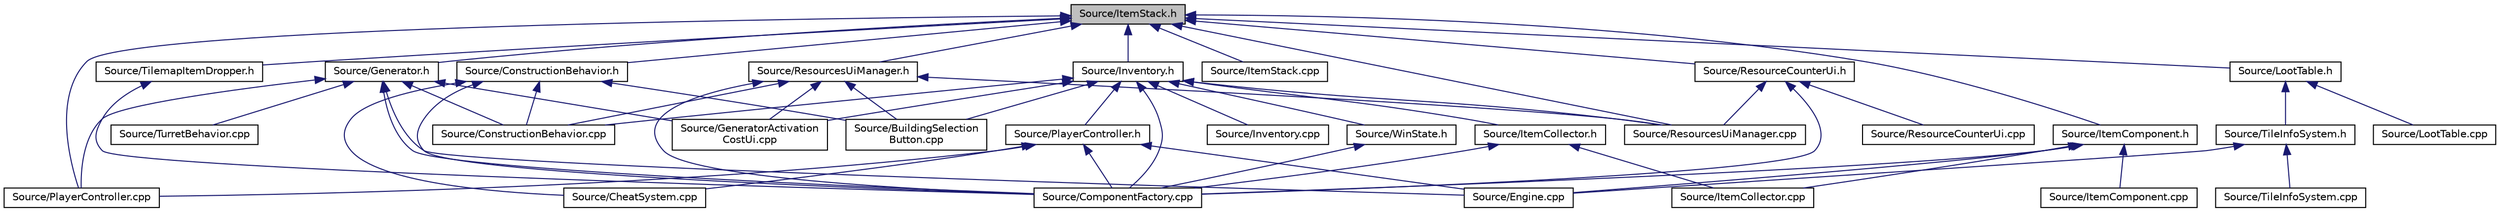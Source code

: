 digraph "Source/ItemStack.h"
{
 // LATEX_PDF_SIZE
  edge [fontname="Helvetica",fontsize="10",labelfontname="Helvetica",labelfontsize="10"];
  node [fontname="Helvetica",fontsize="10",shape=record];
  Node1 [label="Source/ItemStack.h",height=0.2,width=0.4,color="black", fillcolor="grey75", style="filled", fontcolor="black",tooltip="a stack of multiple items of the same type"];
  Node1 -> Node2 [dir="back",color="midnightblue",fontsize="10",style="solid"];
  Node2 [label="Source/ConstructionBehavior.h",height=0.2,width=0.4,color="black", fillcolor="white", style="filled",URL="$ConstructionBehavior_8h.html",tooltip="handles the construction of towers and modification of terrain"];
  Node2 -> Node3 [dir="back",color="midnightblue",fontsize="10",style="solid"];
  Node3 [label="Source/BuildingSelection\lButton.cpp",height=0.2,width=0.4,color="black", fillcolor="white", style="filled",URL="$BuildingSelectionButton_8cpp.html",tooltip="button that selects which building the ConstructionManager should place"];
  Node2 -> Node4 [dir="back",color="midnightblue",fontsize="10",style="solid"];
  Node4 [label="Source/CheatSystem.cpp",height=0.2,width=0.4,color="black", fillcolor="white", style="filled",URL="$CheatSystem_8cpp.html",tooltip="CheatSystem Class definition."];
  Node2 -> Node5 [dir="back",color="midnightblue",fontsize="10",style="solid"];
  Node5 [label="Source/ComponentFactory.cpp",height=0.2,width=0.4,color="black", fillcolor="white", style="filled",URL="$ComponentFactory_8cpp.html",tooltip="Definitions for the component factory class."];
  Node2 -> Node6 [dir="back",color="midnightblue",fontsize="10",style="solid"];
  Node6 [label="Source/ConstructionBehavior.cpp",height=0.2,width=0.4,color="black", fillcolor="white", style="filled",URL="$ConstructionBehavior_8cpp.html",tooltip="handles the construction of towers and modification of terrain"];
  Node1 -> Node7 [dir="back",color="midnightblue",fontsize="10",style="solid"];
  Node7 [label="Source/Generator.h",height=0.2,width=0.4,color="black", fillcolor="white", style="filled",URL="$Generator_8h_source.html",tooltip=" "];
  Node7 -> Node5 [dir="back",color="midnightblue",fontsize="10",style="solid"];
  Node7 -> Node6 [dir="back",color="midnightblue",fontsize="10",style="solid"];
  Node7 -> Node8 [dir="back",color="midnightblue",fontsize="10",style="solid"];
  Node8 [label="Source/Engine.cpp",height=0.2,width=0.4,color="black", fillcolor="white", style="filled",URL="$Engine_8cpp.html",tooltip="Engine class."];
  Node7 -> Node9 [dir="back",color="midnightblue",fontsize="10",style="solid"];
  Node9 [label="Source/GeneratorActivation\lCostUi.cpp",height=0.2,width=0.4,color="black", fillcolor="white", style="filled",URL="$GeneratorActivationCostUi_8cpp.html",tooltip="displays the costs of activating generators"];
  Node7 -> Node10 [dir="back",color="midnightblue",fontsize="10",style="solid"];
  Node10 [label="Source/PlayerController.cpp",height=0.2,width=0.4,color="black", fillcolor="white", style="filled",URL="$PlayerController_8cpp.html",tooltip="PlayerController Behaviour Class."];
  Node7 -> Node11 [dir="back",color="midnightblue",fontsize="10",style="solid"];
  Node11 [label="Source/TurretBehavior.cpp",height=0.2,width=0.4,color="black", fillcolor="white", style="filled",URL="$TurretBehavior_8cpp.html",tooltip="Behavior Compenent for Basic Turret"];
  Node1 -> Node12 [dir="back",color="midnightblue",fontsize="10",style="solid"];
  Node12 [label="Source/Inventory.h",height=0.2,width=0.4,color="black", fillcolor="white", style="filled",URL="$Inventory_8h.html",tooltip="Inventory component that stores items."];
  Node12 -> Node3 [dir="back",color="midnightblue",fontsize="10",style="solid"];
  Node12 -> Node5 [dir="back",color="midnightblue",fontsize="10",style="solid"];
  Node12 -> Node6 [dir="back",color="midnightblue",fontsize="10",style="solid"];
  Node12 -> Node9 [dir="back",color="midnightblue",fontsize="10",style="solid"];
  Node12 -> Node13 [dir="back",color="midnightblue",fontsize="10",style="solid"];
  Node13 [label="Source/Inventory.cpp",height=0.2,width=0.4,color="black", fillcolor="white", style="filled",URL="$Inventory_8cpp.html",tooltip="Inventory component that stores items."];
  Node12 -> Node14 [dir="back",color="midnightblue",fontsize="10",style="solid"];
  Node14 [label="Source/ItemCollector.h",height=0.2,width=0.4,color="black", fillcolor="white", style="filled",URL="$ItemCollector_8h.html",tooltip="Component that attracts and collects item entities in the world."];
  Node14 -> Node5 [dir="back",color="midnightblue",fontsize="10",style="solid"];
  Node14 -> Node15 [dir="back",color="midnightblue",fontsize="10",style="solid"];
  Node15 [label="Source/ItemCollector.cpp",height=0.2,width=0.4,color="black", fillcolor="white", style="filled",URL="$ItemCollector_8cpp.html",tooltip="Component that attracts and collects item entities in the world."];
  Node12 -> Node16 [dir="back",color="midnightblue",fontsize="10",style="solid"];
  Node16 [label="Source/PlayerController.h",height=0.2,width=0.4,color="black", fillcolor="white", style="filled",URL="$PlayerController_8h.html",tooltip="PlayerController Behaviour Class."];
  Node16 -> Node4 [dir="back",color="midnightblue",fontsize="10",style="solid"];
  Node16 -> Node5 [dir="back",color="midnightblue",fontsize="10",style="solid"];
  Node16 -> Node8 [dir="back",color="midnightblue",fontsize="10",style="solid"];
  Node16 -> Node10 [dir="back",color="midnightblue",fontsize="10",style="solid"];
  Node12 -> Node17 [dir="back",color="midnightblue",fontsize="10",style="solid"];
  Node17 [label="Source/ResourcesUiManager.cpp",height=0.2,width=0.4,color="black", fillcolor="white", style="filled",URL="$ResourcesUiManager_8cpp.html",tooltip="Component that manages the UI for displaying what resources a player currently has."];
  Node12 -> Node18 [dir="back",color="midnightblue",fontsize="10",style="solid"];
  Node18 [label="Source/WinState.h",height=0.2,width=0.4,color="black", fillcolor="white", style="filled",URL="$WinState_8h_source.html",tooltip=" "];
  Node18 -> Node5 [dir="back",color="midnightblue",fontsize="10",style="solid"];
  Node1 -> Node19 [dir="back",color="midnightblue",fontsize="10",style="solid"];
  Node19 [label="Source/ItemComponent.h",height=0.2,width=0.4,color="black", fillcolor="white", style="filled",URL="$ItemComponent_8h.html",tooltip="Item in the world that can be picked up."];
  Node19 -> Node5 [dir="back",color="midnightblue",fontsize="10",style="solid"];
  Node19 -> Node8 [dir="back",color="midnightblue",fontsize="10",style="solid"];
  Node19 -> Node15 [dir="back",color="midnightblue",fontsize="10",style="solid"];
  Node19 -> Node20 [dir="back",color="midnightblue",fontsize="10",style="solid"];
  Node20 [label="Source/ItemComponent.cpp",height=0.2,width=0.4,color="black", fillcolor="white", style="filled",URL="$ItemComponent_8cpp.html",tooltip="Item in the world that can be picked up."];
  Node1 -> Node21 [dir="back",color="midnightblue",fontsize="10",style="solid"];
  Node21 [label="Source/ItemStack.cpp",height=0.2,width=0.4,color="black", fillcolor="white", style="filled",URL="$ItemStack_8cpp.html",tooltip="a stack of multiple items of the same type"];
  Node1 -> Node22 [dir="back",color="midnightblue",fontsize="10",style="solid"];
  Node22 [label="Source/LootTable.h",height=0.2,width=0.4,color="black", fillcolor="white", style="filled",URL="$LootTable_8h.html",tooltip="class for dropping configurable loot"];
  Node22 -> Node23 [dir="back",color="midnightblue",fontsize="10",style="solid"];
  Node23 [label="Source/LootTable.cpp",height=0.2,width=0.4,color="black", fillcolor="white", style="filled",URL="$LootTable_8cpp.html",tooltip="class for dropping configurable loot"];
  Node22 -> Node24 [dir="back",color="midnightblue",fontsize="10",style="solid"];
  Node24 [label="Source/TileInfoSystem.h",height=0.2,width=0.4,color="black", fillcolor="white", style="filled",URL="$TileInfoSystem_8h.html",tooltip="System to get info about given tile indices."];
  Node24 -> Node8 [dir="back",color="midnightblue",fontsize="10",style="solid"];
  Node24 -> Node25 [dir="back",color="midnightblue",fontsize="10",style="solid"];
  Node25 [label="Source/TileInfoSystem.cpp",height=0.2,width=0.4,color="black", fillcolor="white", style="filled",URL="$TileInfoSystem_8cpp.html",tooltip="System to get info about given tile indices."];
  Node1 -> Node10 [dir="back",color="midnightblue",fontsize="10",style="solid"];
  Node1 -> Node26 [dir="back",color="midnightblue",fontsize="10",style="solid"];
  Node26 [label="Source/ResourceCounterUi.h",height=0.2,width=0.4,color="black", fillcolor="white", style="filled",URL="$ResourceCounterUi_8h.html",tooltip="Ui Component that displays a resource sprite and a count."];
  Node26 -> Node5 [dir="back",color="midnightblue",fontsize="10",style="solid"];
  Node26 -> Node27 [dir="back",color="midnightblue",fontsize="10",style="solid"];
  Node27 [label="Source/ResourceCounterUi.cpp",height=0.2,width=0.4,color="black", fillcolor="white", style="filled",URL="$ResourceCounterUi_8cpp.html",tooltip="Ui Component that displays a resource sprite and a count."];
  Node26 -> Node17 [dir="back",color="midnightblue",fontsize="10",style="solid"];
  Node1 -> Node17 [dir="back",color="midnightblue",fontsize="10",style="solid"];
  Node1 -> Node28 [dir="back",color="midnightblue",fontsize="10",style="solid"];
  Node28 [label="Source/ResourcesUiManager.h",height=0.2,width=0.4,color="black", fillcolor="white", style="filled",URL="$ResourcesUiManager_8h.html",tooltip="Component that manages the UI for displaying what resources a player currently has."];
  Node28 -> Node3 [dir="back",color="midnightblue",fontsize="10",style="solid"];
  Node28 -> Node5 [dir="back",color="midnightblue",fontsize="10",style="solid"];
  Node28 -> Node6 [dir="back",color="midnightblue",fontsize="10",style="solid"];
  Node28 -> Node9 [dir="back",color="midnightblue",fontsize="10",style="solid"];
  Node28 -> Node17 [dir="back",color="midnightblue",fontsize="10",style="solid"];
  Node1 -> Node29 [dir="back",color="midnightblue",fontsize="10",style="solid"];
  Node29 [label="Source/TilemapItemDropper.h",height=0.2,width=0.4,color="black", fillcolor="white", style="filled",URL="$TilemapItemDropper_8h.html",tooltip="Drops an item whenever a tile is broken."];
  Node29 -> Node5 [dir="back",color="midnightblue",fontsize="10",style="solid"];
}
